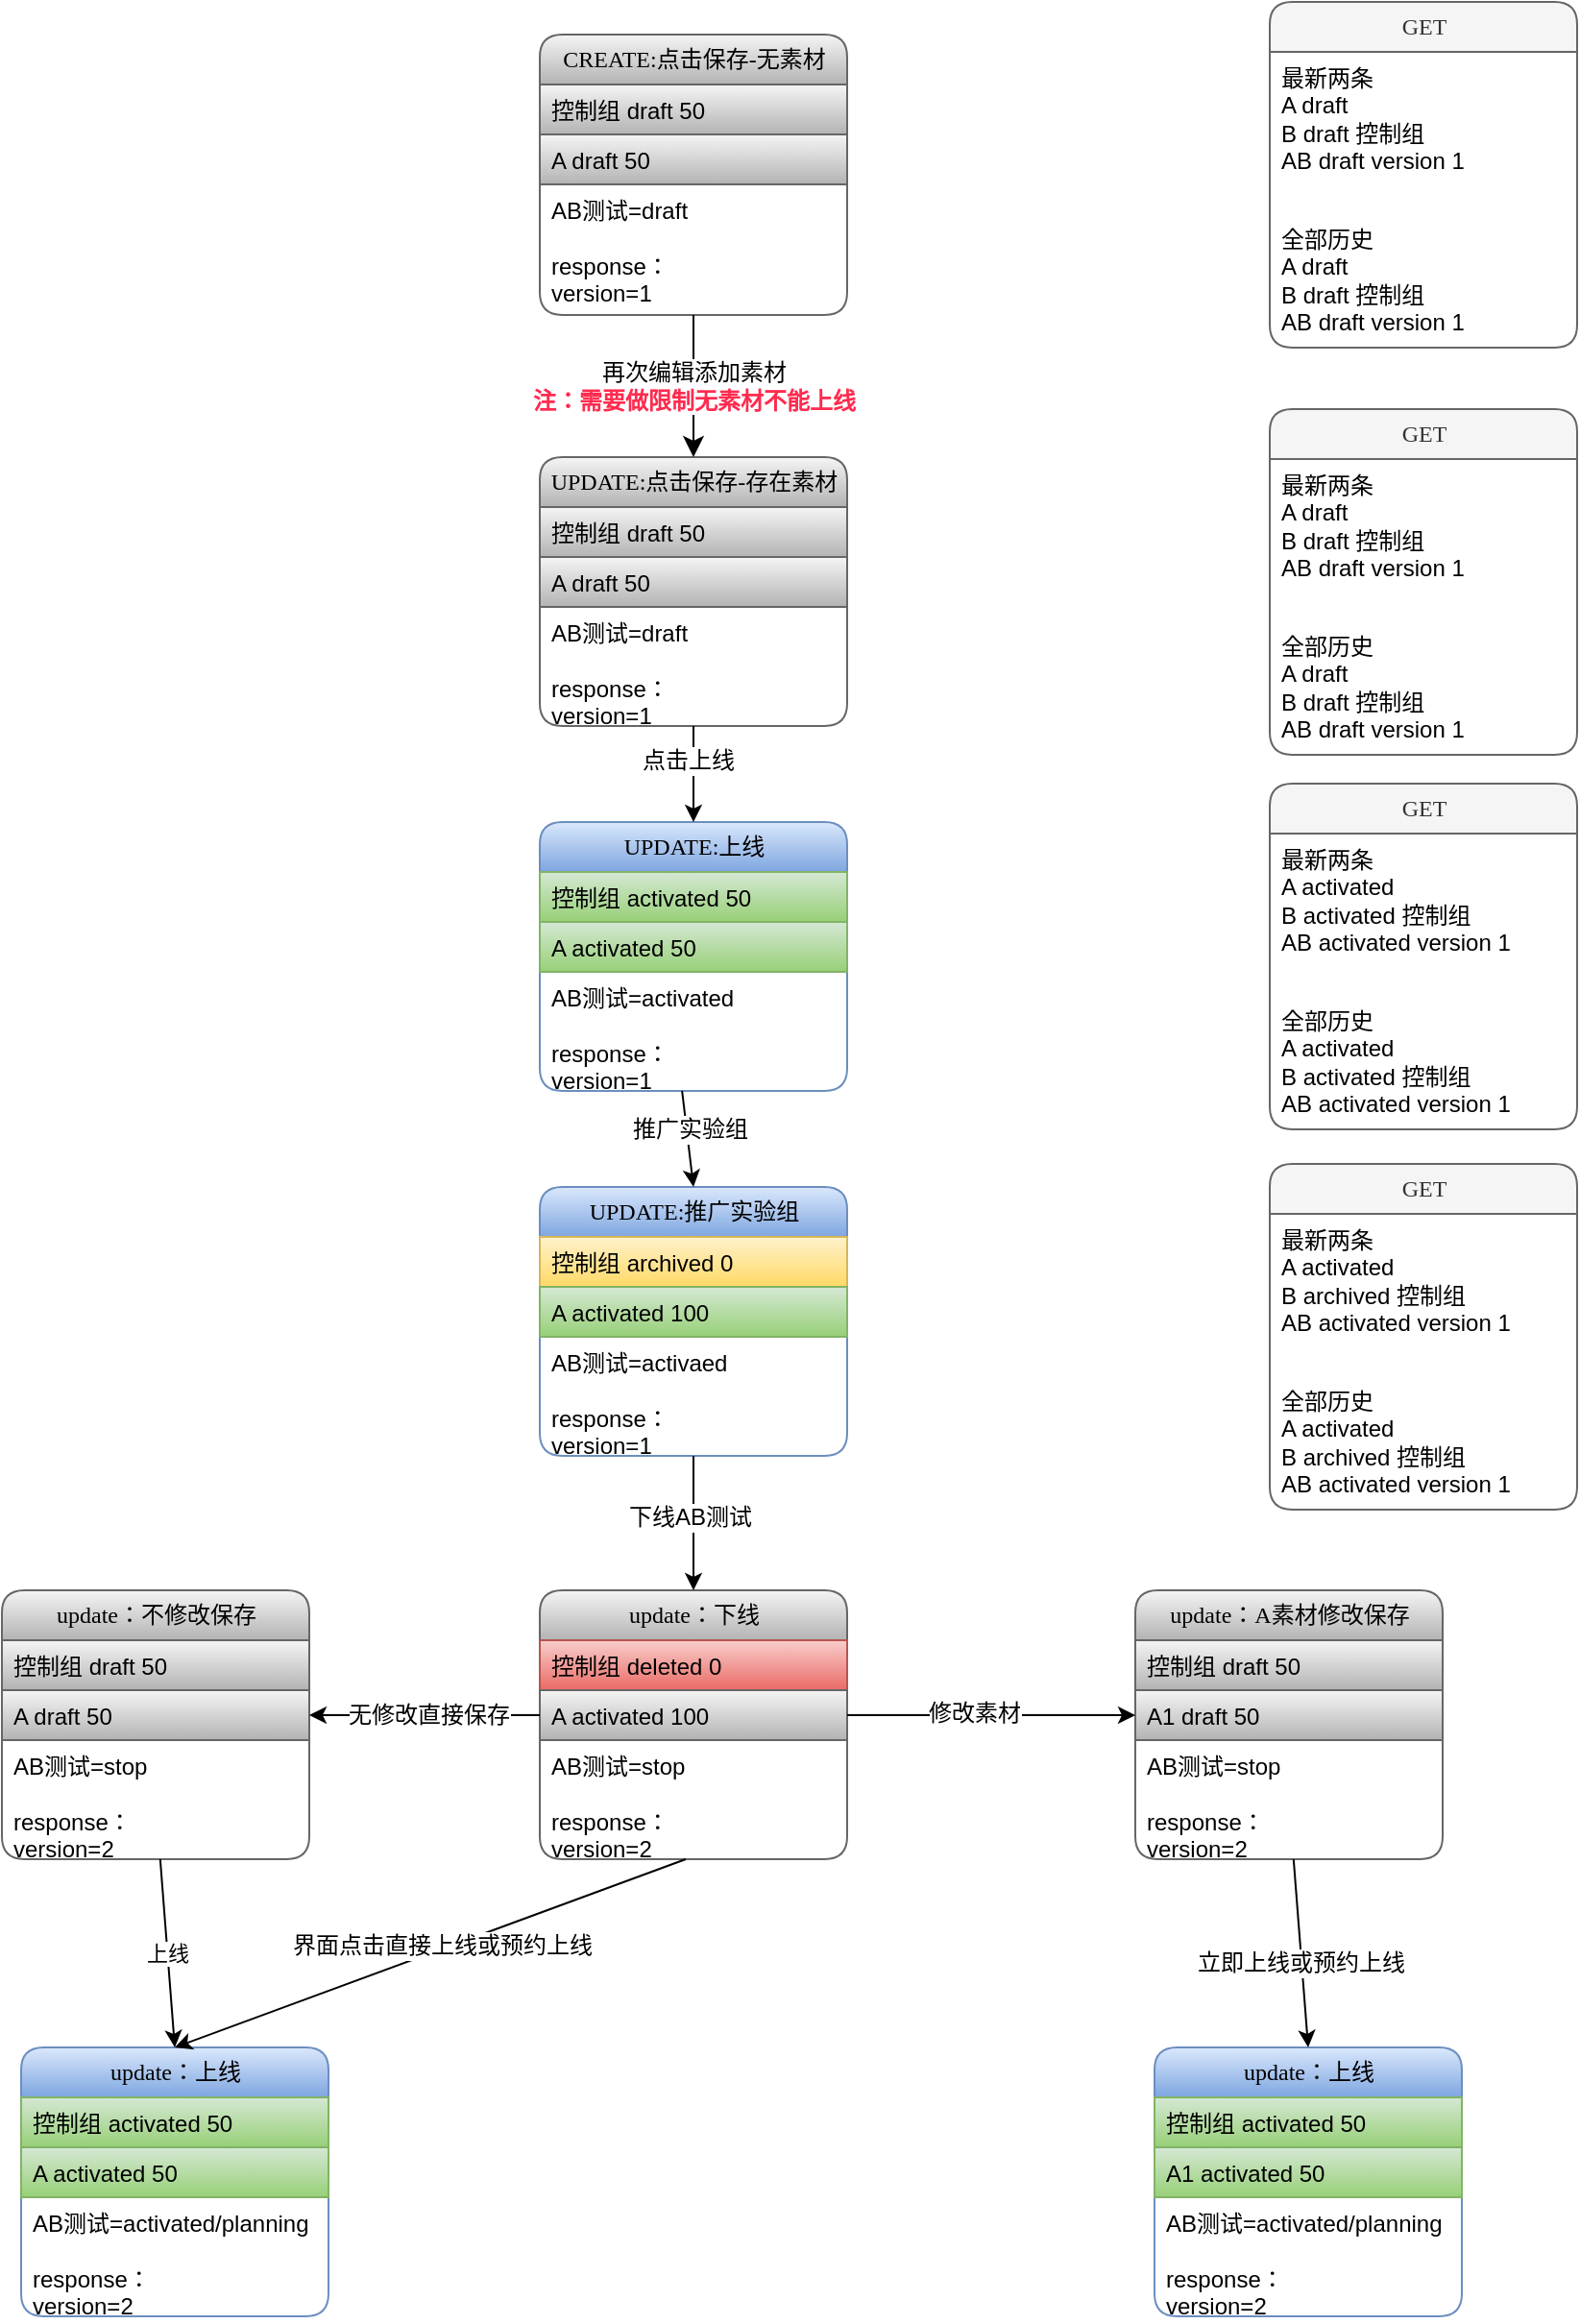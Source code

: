 <mxfile version="12.1.0" type="github" pages="1"><diagram id="dG-6lN5wBPqIqs45pC5l" name="第 1 页"><mxGraphModel dx="3084" dy="908" grid="1" gridSize="10" guides="1" tooltips="1" connect="1" arrows="1" fold="1" page="1" pageScale="1" pageWidth="1169" pageHeight="827" math="0" shadow="0"><root><mxCell id="0"/><mxCell id="1" parent="0"/><mxCell id="S4Q_nISU_pHvnLgIS2j8-1" value="CREATE:点击保存-无素材" style="swimlane;html=1;fontStyle=0;childLayout=stackLayout;horizontal=1;startSize=26;fillColor=#f5f5f5;horizontalStack=0;resizeParent=1;resizeLast=0;collapsible=1;marginBottom=0;swimlaneFillColor=#ffffff;align=center;rounded=1;shadow=0;comic=0;labelBackgroundColor=none;strokeColor=#666666;strokeWidth=1;fontFamily=Verdana;fontSize=12;gradientColor=#b3b3b3;" vertex="1" parent="1"><mxGeometry x="260" y="30" width="160" height="146" as="geometry"/></mxCell><mxCell id="S4Q_nISU_pHvnLgIS2j8-2" value="控制组 draft 50&amp;nbsp;" style="text;html=1;strokeColor=#666666;fillColor=#f5f5f5;spacingLeft=4;spacingRight=4;whiteSpace=wrap;overflow=hidden;rotatable=0;points=[[0,0.5],[1,0.5]];portConstraint=eastwest;gradientColor=#b3b3b3;" vertex="1" parent="S4Q_nISU_pHvnLgIS2j8-1"><mxGeometry y="26" width="160" height="26" as="geometry"/></mxCell><mxCell id="S4Q_nISU_pHvnLgIS2j8-3" value="A draft 50" style="text;html=1;strokeColor=#666666;fillColor=#f5f5f5;spacingLeft=4;spacingRight=4;whiteSpace=wrap;overflow=hidden;rotatable=0;points=[[0,0.5],[1,0.5]];portConstraint=eastwest;gradientColor=#b3b3b3;" vertex="1" parent="S4Q_nISU_pHvnLgIS2j8-1"><mxGeometry y="52" width="160" height="26" as="geometry"/></mxCell><mxCell id="S4Q_nISU_pHvnLgIS2j8-4" value="AB测试=draft&lt;br&gt;&lt;br&gt;response：&lt;br&gt;version=1" style="text;html=1;strokeColor=none;fillColor=none;spacingLeft=4;spacingRight=4;whiteSpace=wrap;overflow=hidden;rotatable=0;points=[[0,0.5],[1,0.5]];portConstraint=eastwest;" vertex="1" parent="S4Q_nISU_pHvnLgIS2j8-1"><mxGeometry y="78" width="160" height="62" as="geometry"/></mxCell><mxCell id="S4Q_nISU_pHvnLgIS2j8-5" value="UPDATE:点击保存-存在素材" style="swimlane;html=1;fontStyle=0;childLayout=stackLayout;horizontal=1;startSize=26;fillColor=#f5f5f5;horizontalStack=0;resizeParent=1;resizeLast=0;collapsible=1;marginBottom=0;swimlaneFillColor=#ffffff;align=center;rounded=1;shadow=0;comic=0;labelBackgroundColor=none;strokeColor=#666666;strokeWidth=1;fontFamily=Verdana;fontSize=12;gradientColor=#b3b3b3;" vertex="1" parent="1"><mxGeometry x="260" y="250" width="160" height="140" as="geometry"/></mxCell><mxCell id="S4Q_nISU_pHvnLgIS2j8-6" value="控制组 draft 50" style="text;html=1;strokeColor=#666666;fillColor=#f5f5f5;spacingLeft=4;spacingRight=4;whiteSpace=wrap;overflow=hidden;rotatable=0;points=[[0,0.5],[1,0.5]];portConstraint=eastwest;gradientColor=#b3b3b3;" vertex="1" parent="S4Q_nISU_pHvnLgIS2j8-5"><mxGeometry y="26" width="160" height="26" as="geometry"/></mxCell><mxCell id="S4Q_nISU_pHvnLgIS2j8-7" value="A draft 50" style="text;html=1;strokeColor=#666666;fillColor=#f5f5f5;spacingLeft=4;spacingRight=4;whiteSpace=wrap;overflow=hidden;rotatable=0;points=[[0,0.5],[1,0.5]];portConstraint=eastwest;gradientColor=#b3b3b3;" vertex="1" parent="S4Q_nISU_pHvnLgIS2j8-5"><mxGeometry y="52" width="160" height="26" as="geometry"/></mxCell><mxCell id="S4Q_nISU_pHvnLgIS2j8-8" value="AB测试=draft&lt;br&gt;&lt;br&gt;response：&lt;br&gt;version=1" style="text;html=1;strokeColor=none;fillColor=none;spacingLeft=4;spacingRight=4;whiteSpace=wrap;overflow=hidden;rotatable=0;points=[[0,0.5],[1,0.5]];portConstraint=eastwest;" vertex="1" parent="S4Q_nISU_pHvnLgIS2j8-5"><mxGeometry y="78" width="160" height="62" as="geometry"/></mxCell><mxCell id="S4Q_nISU_pHvnLgIS2j8-9" value="UPDATE:上线" style="swimlane;html=1;fontStyle=0;childLayout=stackLayout;horizontal=1;startSize=26;fillColor=#dae8fc;horizontalStack=0;resizeParent=1;resizeLast=0;collapsible=1;marginBottom=0;swimlaneFillColor=#ffffff;align=center;rounded=1;shadow=0;comic=0;labelBackgroundColor=none;strokeColor=#6c8ebf;strokeWidth=1;fontFamily=Verdana;fontSize=12;gradientColor=#7ea6e0;" vertex="1" parent="1"><mxGeometry x="260" y="440" width="160" height="140" as="geometry"/></mxCell><mxCell id="S4Q_nISU_pHvnLgIS2j8-10" value="控制组 activated 50" style="text;html=1;strokeColor=#82b366;fillColor=#d5e8d4;spacingLeft=4;spacingRight=4;whiteSpace=wrap;overflow=hidden;rotatable=0;points=[[0,0.5],[1,0.5]];portConstraint=eastwest;gradientColor=#97d077;" vertex="1" parent="S4Q_nISU_pHvnLgIS2j8-9"><mxGeometry y="26" width="160" height="26" as="geometry"/></mxCell><mxCell id="S4Q_nISU_pHvnLgIS2j8-11" value="A activated 50" style="text;html=1;strokeColor=#82b366;fillColor=#d5e8d4;spacingLeft=4;spacingRight=4;whiteSpace=wrap;overflow=hidden;rotatable=0;points=[[0,0.5],[1,0.5]];portConstraint=eastwest;gradientColor=#97d077;" vertex="1" parent="S4Q_nISU_pHvnLgIS2j8-9"><mxGeometry y="52" width="160" height="26" as="geometry"/></mxCell><mxCell id="S4Q_nISU_pHvnLgIS2j8-12" value="AB测试=activated&lt;br&gt;&lt;br&gt;response：&lt;br&gt;version=1" style="text;html=1;strokeColor=none;fillColor=none;spacingLeft=4;spacingRight=4;whiteSpace=wrap;overflow=hidden;rotatable=0;points=[[0,0.5],[1,0.5]];portConstraint=eastwest;" vertex="1" parent="S4Q_nISU_pHvnLgIS2j8-9"><mxGeometry y="78" width="160" height="62" as="geometry"/></mxCell><mxCell id="S4Q_nISU_pHvnLgIS2j8-13" style="edgeStyle=orthogonalEdgeStyle;html=1;labelBackgroundColor=none;startFill=0;startSize=8;endFill=1;endSize=8;fontFamily=Verdana;fontSize=12;" edge="1" parent="1" source="S4Q_nISU_pHvnLgIS2j8-1" target="S4Q_nISU_pHvnLgIS2j8-5"><mxGeometry relative="1" as="geometry"/></mxCell><mxCell id="S4Q_nISU_pHvnLgIS2j8-14" value="再次编辑添加素材&lt;br&gt;&lt;b&gt;&lt;font color=&quot;#ff2b4f&quot;&gt;注：需要做限制无素材不能上线&lt;/font&gt;&lt;/b&gt;" style="text;html=1;resizable=0;points=[];align=center;verticalAlign=middle;labelBackgroundColor=#ffffff;" vertex="1" connectable="0" parent="S4Q_nISU_pHvnLgIS2j8-13"><mxGeometry x="-0.02" relative="1" as="geometry"><mxPoint as="offset"/></mxGeometry></mxCell><mxCell id="S4Q_nISU_pHvnLgIS2j8-15" value="" style="endArrow=classic;html=1;entryX=0.5;entryY=0;entryDx=0;entryDy=0;" edge="1" parent="1" source="S4Q_nISU_pHvnLgIS2j8-8" target="S4Q_nISU_pHvnLgIS2j8-9"><mxGeometry width="50" height="50" relative="1" as="geometry"><mxPoint x="240" y="393" as="sourcePoint"/><mxPoint x="210" y="670" as="targetPoint"/></mxGeometry></mxCell><mxCell id="S4Q_nISU_pHvnLgIS2j8-16" value="点击上线" style="text;html=1;resizable=0;points=[];align=center;verticalAlign=middle;labelBackgroundColor=#ffffff;" vertex="1" connectable="0" parent="S4Q_nISU_pHvnLgIS2j8-15"><mxGeometry x="-0.277" y="-3" relative="1" as="geometry"><mxPoint as="offset"/></mxGeometry></mxCell><mxCell id="S4Q_nISU_pHvnLgIS2j8-17" value="UPDATE:推广实验组" style="swimlane;html=1;fontStyle=0;childLayout=stackLayout;horizontal=1;startSize=26;fillColor=#dae8fc;horizontalStack=0;resizeParent=1;resizeLast=0;collapsible=1;marginBottom=0;swimlaneFillColor=#ffffff;align=center;rounded=1;shadow=0;comic=0;labelBackgroundColor=none;strokeColor=#6c8ebf;strokeWidth=1;fontFamily=Verdana;fontSize=12;gradientColor=#7ea6e0;" vertex="1" parent="1"><mxGeometry x="260" y="630" width="160" height="140" as="geometry"/></mxCell><mxCell id="S4Q_nISU_pHvnLgIS2j8-18" value="控制组 archived 0" style="text;html=1;strokeColor=#d6b656;fillColor=#fff2cc;spacingLeft=4;spacingRight=4;whiteSpace=wrap;overflow=hidden;rotatable=0;points=[[0,0.5],[1,0.5]];portConstraint=eastwest;gradientColor=#ffd966;" vertex="1" parent="S4Q_nISU_pHvnLgIS2j8-17"><mxGeometry y="26" width="160" height="26" as="geometry"/></mxCell><mxCell id="S4Q_nISU_pHvnLgIS2j8-19" value="A activated 100" style="text;html=1;strokeColor=#82b366;fillColor=#d5e8d4;spacingLeft=4;spacingRight=4;whiteSpace=wrap;overflow=hidden;rotatable=0;points=[[0,0.5],[1,0.5]];portConstraint=eastwest;gradientColor=#97d077;" vertex="1" parent="S4Q_nISU_pHvnLgIS2j8-17"><mxGeometry y="52" width="160" height="26" as="geometry"/></mxCell><mxCell id="S4Q_nISU_pHvnLgIS2j8-20" value="AB测试=activaed&lt;br&gt;&lt;br&gt;response：&lt;br&gt;version=1" style="text;html=1;strokeColor=none;fillColor=none;spacingLeft=4;spacingRight=4;whiteSpace=wrap;overflow=hidden;rotatable=0;points=[[0,0.5],[1,0.5]];portConstraint=eastwest;" vertex="1" parent="S4Q_nISU_pHvnLgIS2j8-17"><mxGeometry y="78" width="160" height="62" as="geometry"/></mxCell><mxCell id="S4Q_nISU_pHvnLgIS2j8-21" value="update：下线" style="swimlane;html=1;fontStyle=0;childLayout=stackLayout;horizontal=1;startSize=26;fillColor=#f5f5f5;horizontalStack=0;resizeParent=1;resizeLast=0;collapsible=1;marginBottom=0;swimlaneFillColor=#ffffff;align=center;rounded=1;shadow=0;comic=0;labelBackgroundColor=none;strokeColor=#666666;strokeWidth=1;fontFamily=Verdana;fontSize=12;gradientColor=#b3b3b3;" vertex="1" parent="1"><mxGeometry x="260" y="840" width="160" height="140" as="geometry"/></mxCell><mxCell id="S4Q_nISU_pHvnLgIS2j8-22" value="控制组 deleted 0" style="text;html=1;strokeColor=#b85450;fillColor=#f8cecc;spacingLeft=4;spacingRight=4;whiteSpace=wrap;overflow=hidden;rotatable=0;points=[[0,0.5],[1,0.5]];portConstraint=eastwest;gradientColor=#ea6b66;" vertex="1" parent="S4Q_nISU_pHvnLgIS2j8-21"><mxGeometry y="26" width="160" height="26" as="geometry"/></mxCell><mxCell id="S4Q_nISU_pHvnLgIS2j8-23" value="A activated 100" style="text;html=1;strokeColor=#666666;fillColor=#f5f5f5;spacingLeft=4;spacingRight=4;whiteSpace=wrap;overflow=hidden;rotatable=0;points=[[0,0.5],[1,0.5]];portConstraint=eastwest;gradientColor=#b3b3b3;" vertex="1" parent="S4Q_nISU_pHvnLgIS2j8-21"><mxGeometry y="52" width="160" height="26" as="geometry"/></mxCell><mxCell id="S4Q_nISU_pHvnLgIS2j8-24" value="AB测试=stop&lt;br&gt;&lt;br&gt;response：&lt;br&gt;version=2" style="text;html=1;strokeColor=none;fillColor=none;spacingLeft=4;spacingRight=4;whiteSpace=wrap;overflow=hidden;rotatable=0;points=[[0,0.5],[1,0.5]];portConstraint=eastwest;" vertex="1" parent="S4Q_nISU_pHvnLgIS2j8-21"><mxGeometry y="78" width="160" height="62" as="geometry"/></mxCell><mxCell id="S4Q_nISU_pHvnLgIS2j8-25" value="update：A素材修改保存" style="swimlane;html=1;fontStyle=0;childLayout=stackLayout;horizontal=1;startSize=26;fillColor=#f5f5f5;horizontalStack=0;resizeParent=1;resizeLast=0;collapsible=1;marginBottom=0;swimlaneFillColor=#ffffff;align=center;rounded=1;shadow=0;comic=0;labelBackgroundColor=none;strokeColor=#666666;strokeWidth=1;fontFamily=Verdana;fontSize=12;gradientColor=#b3b3b3;" vertex="1" parent="1"><mxGeometry x="570" y="840" width="160" height="140" as="geometry"/></mxCell><mxCell id="S4Q_nISU_pHvnLgIS2j8-26" value="控制组 draft 50" style="text;html=1;strokeColor=#666666;fillColor=#f5f5f5;spacingLeft=4;spacingRight=4;whiteSpace=wrap;overflow=hidden;rotatable=0;points=[[0,0.5],[1,0.5]];portConstraint=eastwest;gradientColor=#b3b3b3;" vertex="1" parent="S4Q_nISU_pHvnLgIS2j8-25"><mxGeometry y="26" width="160" height="26" as="geometry"/></mxCell><mxCell id="S4Q_nISU_pHvnLgIS2j8-27" value="A1 draft 50" style="text;html=1;strokeColor=#666666;fillColor=#f5f5f5;spacingLeft=4;spacingRight=4;whiteSpace=wrap;overflow=hidden;rotatable=0;points=[[0,0.5],[1,0.5]];portConstraint=eastwest;gradientColor=#b3b3b3;" vertex="1" parent="S4Q_nISU_pHvnLgIS2j8-25"><mxGeometry y="52" width="160" height="26" as="geometry"/></mxCell><mxCell id="S4Q_nISU_pHvnLgIS2j8-28" value="AB测试=stop&lt;br&gt;&lt;br&gt;response：&lt;br&gt;version=2" style="text;html=1;strokeColor=none;fillColor=none;spacingLeft=4;spacingRight=4;whiteSpace=wrap;overflow=hidden;rotatable=0;points=[[0,0.5],[1,0.5]];portConstraint=eastwest;" vertex="1" parent="S4Q_nISU_pHvnLgIS2j8-25"><mxGeometry y="78" width="160" height="62" as="geometry"/></mxCell><mxCell id="S4Q_nISU_pHvnLgIS2j8-29" value="update：不修改保存" style="swimlane;html=1;fontStyle=0;childLayout=stackLayout;horizontal=1;startSize=26;fillColor=#f5f5f5;horizontalStack=0;resizeParent=1;resizeLast=0;collapsible=1;marginBottom=0;swimlaneFillColor=#ffffff;align=center;rounded=1;shadow=0;comic=0;labelBackgroundColor=none;strokeColor=#666666;strokeWidth=1;fontFamily=Verdana;fontSize=12;gradientColor=#b3b3b3;" vertex="1" parent="1"><mxGeometry x="-20" y="840" width="160" height="140" as="geometry"/></mxCell><mxCell id="S4Q_nISU_pHvnLgIS2j8-30" value="控制组 draft 50" style="text;html=1;strokeColor=#666666;fillColor=#f5f5f5;spacingLeft=4;spacingRight=4;whiteSpace=wrap;overflow=hidden;rotatable=0;points=[[0,0.5],[1,0.5]];portConstraint=eastwest;gradientColor=#b3b3b3;" vertex="1" parent="S4Q_nISU_pHvnLgIS2j8-29"><mxGeometry y="26" width="160" height="26" as="geometry"/></mxCell><mxCell id="S4Q_nISU_pHvnLgIS2j8-31" value="A draft 50" style="text;html=1;strokeColor=#666666;fillColor=#f5f5f5;spacingLeft=4;spacingRight=4;whiteSpace=wrap;overflow=hidden;rotatable=0;points=[[0,0.5],[1,0.5]];portConstraint=eastwest;gradientColor=#b3b3b3;" vertex="1" parent="S4Q_nISU_pHvnLgIS2j8-29"><mxGeometry y="52" width="160" height="26" as="geometry"/></mxCell><mxCell id="S4Q_nISU_pHvnLgIS2j8-32" value="AB测试=stop&lt;br&gt;&lt;br&gt;response：&lt;br&gt;version=2" style="text;html=1;strokeColor=none;fillColor=none;spacingLeft=4;spacingRight=4;whiteSpace=wrap;overflow=hidden;rotatable=0;points=[[0,0.5],[1,0.5]];portConstraint=eastwest;" vertex="1" parent="S4Q_nISU_pHvnLgIS2j8-29"><mxGeometry y="78" width="160" height="62" as="geometry"/></mxCell><mxCell id="S4Q_nISU_pHvnLgIS2j8-33" value="update：上线" style="swimlane;html=1;fontStyle=0;childLayout=stackLayout;horizontal=1;startSize=26;fillColor=#dae8fc;horizontalStack=0;resizeParent=1;resizeLast=0;collapsible=1;marginBottom=0;swimlaneFillColor=#ffffff;align=center;rounded=1;shadow=0;comic=0;labelBackgroundColor=none;strokeColor=#6c8ebf;strokeWidth=1;fontFamily=Verdana;fontSize=12;gradientColor=#7ea6e0;" vertex="1" parent="1"><mxGeometry x="-10" y="1078" width="160" height="140" as="geometry"/></mxCell><mxCell id="S4Q_nISU_pHvnLgIS2j8-34" value="控制组 activated 50" style="text;html=1;strokeColor=#82b366;fillColor=#d5e8d4;spacingLeft=4;spacingRight=4;whiteSpace=wrap;overflow=hidden;rotatable=0;points=[[0,0.5],[1,0.5]];portConstraint=eastwest;gradientColor=#97d077;" vertex="1" parent="S4Q_nISU_pHvnLgIS2j8-33"><mxGeometry y="26" width="160" height="26" as="geometry"/></mxCell><mxCell id="S4Q_nISU_pHvnLgIS2j8-35" value="A activated 50" style="text;html=1;strokeColor=#82b366;fillColor=#d5e8d4;spacingLeft=4;spacingRight=4;whiteSpace=wrap;overflow=hidden;rotatable=0;points=[[0,0.5],[1,0.5]];portConstraint=eastwest;gradientColor=#97d077;" vertex="1" parent="S4Q_nISU_pHvnLgIS2j8-33"><mxGeometry y="52" width="160" height="26" as="geometry"/></mxCell><mxCell id="S4Q_nISU_pHvnLgIS2j8-36" value="AB测试=activated/planning&lt;br&gt;&lt;br&gt;response：&lt;br&gt;version=2" style="text;html=1;strokeColor=none;fillColor=none;spacingLeft=4;spacingRight=4;whiteSpace=wrap;overflow=hidden;rotatable=0;points=[[0,0.5],[1,0.5]];portConstraint=eastwest;" vertex="1" parent="S4Q_nISU_pHvnLgIS2j8-33"><mxGeometry y="78" width="160" height="62" as="geometry"/></mxCell><mxCell id="S4Q_nISU_pHvnLgIS2j8-37" value="update：上线" style="swimlane;html=1;fontStyle=0;childLayout=stackLayout;horizontal=1;startSize=26;fillColor=#dae8fc;horizontalStack=0;resizeParent=1;resizeLast=0;collapsible=1;marginBottom=0;swimlaneFillColor=#ffffff;align=center;rounded=1;shadow=0;comic=0;labelBackgroundColor=none;strokeColor=#6c8ebf;strokeWidth=1;fontFamily=Verdana;fontSize=12;gradientColor=#7ea6e0;" vertex="1" parent="1"><mxGeometry x="580" y="1078" width="160" height="140" as="geometry"/></mxCell><mxCell id="S4Q_nISU_pHvnLgIS2j8-38" value="控制组 activated 50" style="text;html=1;strokeColor=#82b366;fillColor=#d5e8d4;spacingLeft=4;spacingRight=4;whiteSpace=wrap;overflow=hidden;rotatable=0;points=[[0,0.5],[1,0.5]];portConstraint=eastwest;gradientColor=#97d077;" vertex="1" parent="S4Q_nISU_pHvnLgIS2j8-37"><mxGeometry y="26" width="160" height="26" as="geometry"/></mxCell><mxCell id="S4Q_nISU_pHvnLgIS2j8-39" value="A1 activated 50" style="text;html=1;strokeColor=#82b366;fillColor=#d5e8d4;spacingLeft=4;spacingRight=4;whiteSpace=wrap;overflow=hidden;rotatable=0;points=[[0,0.5],[1,0.5]];portConstraint=eastwest;gradientColor=#97d077;" vertex="1" parent="S4Q_nISU_pHvnLgIS2j8-37"><mxGeometry y="52" width="160" height="26" as="geometry"/></mxCell><mxCell id="S4Q_nISU_pHvnLgIS2j8-40" value="AB测试=activated/planning&lt;br&gt;&lt;br&gt;response：&lt;br&gt;version=2" style="text;html=1;strokeColor=none;fillColor=none;spacingLeft=4;spacingRight=4;whiteSpace=wrap;overflow=hidden;rotatable=0;points=[[0,0.5],[1,0.5]];portConstraint=eastwest;" vertex="1" parent="S4Q_nISU_pHvnLgIS2j8-37"><mxGeometry y="78" width="160" height="62" as="geometry"/></mxCell><mxCell id="S4Q_nISU_pHvnLgIS2j8-41" value="" style="endArrow=classic;html=1;entryX=0.5;entryY=0;entryDx=0;entryDy=0;exitX=0.463;exitY=1;exitDx=0;exitDy=0;exitPerimeter=0;" edge="1" parent="1" source="S4Q_nISU_pHvnLgIS2j8-12" target="S4Q_nISU_pHvnLgIS2j8-17"><mxGeometry width="50" height="50" relative="1" as="geometry"><mxPoint x="290" y="630" as="sourcePoint"/><mxPoint x="340" y="580" as="targetPoint"/></mxGeometry></mxCell><mxCell id="S4Q_nISU_pHvnLgIS2j8-42" value="推广实验组" style="text;html=1;resizable=0;points=[];align=center;verticalAlign=middle;labelBackgroundColor=#ffffff;" vertex="1" connectable="0" parent="S4Q_nISU_pHvnLgIS2j8-41"><mxGeometry x="-0.197" y="1" relative="1" as="geometry"><mxPoint as="offset"/></mxGeometry></mxCell><mxCell id="S4Q_nISU_pHvnLgIS2j8-43" value="" style="endArrow=classic;html=1;entryX=0.5;entryY=0;entryDx=0;entryDy=0;" edge="1" parent="1" source="S4Q_nISU_pHvnLgIS2j8-20" target="S4Q_nISU_pHvnLgIS2j8-21"><mxGeometry width="50" height="50" relative="1" as="geometry"><mxPoint x="290" y="830" as="sourcePoint"/><mxPoint x="340" y="780" as="targetPoint"/></mxGeometry></mxCell><mxCell id="S4Q_nISU_pHvnLgIS2j8-44" value="下线AB测试" style="text;html=1;resizable=0;points=[];align=center;verticalAlign=middle;labelBackgroundColor=#ffffff;" vertex="1" connectable="0" parent="S4Q_nISU_pHvnLgIS2j8-43"><mxGeometry x="-0.086" y="-2" relative="1" as="geometry"><mxPoint as="offset"/></mxGeometry></mxCell><mxCell id="S4Q_nISU_pHvnLgIS2j8-45" value="" style="endArrow=classic;html=1;entryX=1;entryY=0.5;entryDx=0;entryDy=0;exitX=0;exitY=0.5;exitDx=0;exitDy=0;" edge="1" parent="1" source="S4Q_nISU_pHvnLgIS2j8-23" target="S4Q_nISU_pHvnLgIS2j8-31"><mxGeometry width="50" height="50" relative="1" as="geometry"><mxPoint x="180" y="949" as="sourcePoint"/><mxPoint x="230" y="899" as="targetPoint"/></mxGeometry></mxCell><mxCell id="S4Q_nISU_pHvnLgIS2j8-46" value="无修改直接保存" style="text;html=1;resizable=0;points=[];align=center;verticalAlign=middle;labelBackgroundColor=#ffffff;" vertex="1" connectable="0" parent="S4Q_nISU_pHvnLgIS2j8-45"><mxGeometry x="-0.033" relative="1" as="geometry"><mxPoint as="offset"/></mxGeometry></mxCell><mxCell id="S4Q_nISU_pHvnLgIS2j8-47" value="上线" style="endArrow=classic;html=1;entryX=0.5;entryY=0;entryDx=0;entryDy=0;" edge="1" parent="1" source="S4Q_nISU_pHvnLgIS2j8-32" target="S4Q_nISU_pHvnLgIS2j8-33"><mxGeometry width="50" height="50" relative="1" as="geometry"><mxPoint x="-20" y="1290" as="sourcePoint"/><mxPoint x="30" y="1240" as="targetPoint"/></mxGeometry></mxCell><mxCell id="S4Q_nISU_pHvnLgIS2j8-48" value="" style="endArrow=classic;html=1;entryX=0.5;entryY=0;entryDx=0;entryDy=0;exitX=0.475;exitY=1;exitDx=0;exitDy=0;exitPerimeter=0;" edge="1" parent="1" source="S4Q_nISU_pHvnLgIS2j8-24" target="S4Q_nISU_pHvnLgIS2j8-33"><mxGeometry width="50" height="50" relative="1" as="geometry"><mxPoint x="-20" y="1290" as="sourcePoint"/><mxPoint x="30" y="1240" as="targetPoint"/></mxGeometry></mxCell><mxCell id="S4Q_nISU_pHvnLgIS2j8-49" value="界面点击直接上线或预约上线" style="text;html=1;resizable=0;points=[];align=center;verticalAlign=middle;labelBackgroundColor=#ffffff;" vertex="1" connectable="0" parent="S4Q_nISU_pHvnLgIS2j8-48"><mxGeometry x="-0.059" y="-2" relative="1" as="geometry"><mxPoint x="-1" as="offset"/></mxGeometry></mxCell><mxCell id="S4Q_nISU_pHvnLgIS2j8-50" value="" style="endArrow=classic;html=1;entryX=0;entryY=0.5;entryDx=0;entryDy=0;" edge="1" parent="1" source="S4Q_nISU_pHvnLgIS2j8-23" target="S4Q_nISU_pHvnLgIS2j8-27"><mxGeometry width="50" height="50" relative="1" as="geometry"><mxPoint x="460" y="930" as="sourcePoint"/><mxPoint x="510" y="880" as="targetPoint"/></mxGeometry></mxCell><mxCell id="S4Q_nISU_pHvnLgIS2j8-51" value="修改素材" style="text;html=1;resizable=0;points=[];align=center;verticalAlign=middle;labelBackgroundColor=#ffffff;" vertex="1" connectable="0" parent="S4Q_nISU_pHvnLgIS2j8-50"><mxGeometry x="-0.12" y="1" relative="1" as="geometry"><mxPoint as="offset"/></mxGeometry></mxCell><mxCell id="S4Q_nISU_pHvnLgIS2j8-52" value="" style="endArrow=classic;html=1;entryX=0.5;entryY=0;entryDx=0;entryDy=0;" edge="1" parent="1" source="S4Q_nISU_pHvnLgIS2j8-28" target="S4Q_nISU_pHvnLgIS2j8-37"><mxGeometry width="50" height="50" relative="1" as="geometry"><mxPoint x="-20" y="1290" as="sourcePoint"/><mxPoint x="30" y="1240" as="targetPoint"/></mxGeometry></mxCell><mxCell id="S4Q_nISU_pHvnLgIS2j8-53" value="立即上线或预约上线" style="text;html=1;resizable=0;points=[];align=center;verticalAlign=middle;labelBackgroundColor=#ffffff;" vertex="1" connectable="0" parent="S4Q_nISU_pHvnLgIS2j8-52"><mxGeometry x="0.101" y="-1" relative="1" as="geometry"><mxPoint as="offset"/></mxGeometry></mxCell><mxCell id="S4Q_nISU_pHvnLgIS2j8-54" value="GET" style="swimlane;html=1;fontStyle=0;childLayout=stackLayout;horizontal=1;startSize=26;fillColor=#f5f5f5;horizontalStack=0;resizeParent=1;resizeLast=0;collapsible=1;marginBottom=0;swimlaneFillColor=#ffffff;align=center;rounded=1;shadow=0;comic=0;labelBackgroundColor=none;strokeColor=#666666;strokeWidth=1;fontFamily=Verdana;fontSize=12;fontColor=#333333;" vertex="1" parent="1"><mxGeometry x="640" y="13" width="160" height="180" as="geometry"/></mxCell><mxCell id="S4Q_nISU_pHvnLgIS2j8-55" value="最新两条&lt;br&gt;A draft&lt;br&gt;B draft 控制组&lt;br&gt;AB draft version 1" style="text;html=1;strokeColor=none;fillColor=none;spacingLeft=4;spacingRight=4;whiteSpace=wrap;overflow=hidden;rotatable=0;points=[[0,0.5],[1,0.5]];portConstraint=eastwest;" vertex="1" parent="S4Q_nISU_pHvnLgIS2j8-54"><mxGeometry y="26" width="160" height="84" as="geometry"/></mxCell><mxCell id="S4Q_nISU_pHvnLgIS2j8-56" value="全部历史&lt;br&gt;A draft&lt;br&gt;B draft 控制组&lt;br&gt;AB draft version 1" style="text;html=1;strokeColor=none;fillColor=none;spacingLeft=4;spacingRight=4;whiteSpace=wrap;overflow=hidden;rotatable=0;points=[[0,0.5],[1,0.5]];portConstraint=eastwest;" vertex="1" parent="S4Q_nISU_pHvnLgIS2j8-54"><mxGeometry y="110" width="160" height="70" as="geometry"/></mxCell><mxCell id="S4Q_nISU_pHvnLgIS2j8-57" value="GET" style="swimlane;html=1;fontStyle=0;childLayout=stackLayout;horizontal=1;startSize=26;fillColor=#f5f5f5;horizontalStack=0;resizeParent=1;resizeLast=0;collapsible=1;marginBottom=0;swimlaneFillColor=#ffffff;align=center;rounded=1;shadow=0;comic=0;labelBackgroundColor=none;strokeColor=#666666;strokeWidth=1;fontFamily=Verdana;fontSize=12;fontColor=#333333;" vertex="1" parent="1"><mxGeometry x="640" y="225" width="160" height="180" as="geometry"/></mxCell><mxCell id="S4Q_nISU_pHvnLgIS2j8-58" value="最新两条&lt;br&gt;A draft&lt;br&gt;B draft 控制组&lt;br&gt;AB draft version 1" style="text;html=1;strokeColor=none;fillColor=none;spacingLeft=4;spacingRight=4;whiteSpace=wrap;overflow=hidden;rotatable=0;points=[[0,0.5],[1,0.5]];portConstraint=eastwest;" vertex="1" parent="S4Q_nISU_pHvnLgIS2j8-57"><mxGeometry y="26" width="160" height="84" as="geometry"/></mxCell><mxCell id="S4Q_nISU_pHvnLgIS2j8-59" value="全部历史&lt;br&gt;A draft&lt;br&gt;B draft 控制组&lt;br&gt;AB draft version 1" style="text;html=1;strokeColor=none;fillColor=none;spacingLeft=4;spacingRight=4;whiteSpace=wrap;overflow=hidden;rotatable=0;points=[[0,0.5],[1,0.5]];portConstraint=eastwest;" vertex="1" parent="S4Q_nISU_pHvnLgIS2j8-57"><mxGeometry y="110" width="160" height="70" as="geometry"/></mxCell><mxCell id="S4Q_nISU_pHvnLgIS2j8-60" value="GET" style="swimlane;html=1;fontStyle=0;childLayout=stackLayout;horizontal=1;startSize=26;fillColor=#f5f5f5;horizontalStack=0;resizeParent=1;resizeLast=0;collapsible=1;marginBottom=0;swimlaneFillColor=#ffffff;align=center;rounded=1;shadow=0;comic=0;labelBackgroundColor=none;strokeColor=#666666;strokeWidth=1;fontFamily=Verdana;fontSize=12;fontColor=#333333;" vertex="1" parent="1"><mxGeometry x="640" y="420" width="160" height="180" as="geometry"/></mxCell><mxCell id="S4Q_nISU_pHvnLgIS2j8-61" value="最新两条&lt;br&gt;A activated&lt;br&gt;B activated 控制组&lt;br&gt;AB activated version 1" style="text;html=1;strokeColor=none;fillColor=none;spacingLeft=4;spacingRight=4;whiteSpace=wrap;overflow=hidden;rotatable=0;points=[[0,0.5],[1,0.5]];portConstraint=eastwest;" vertex="1" parent="S4Q_nISU_pHvnLgIS2j8-60"><mxGeometry y="26" width="160" height="84" as="geometry"/></mxCell><mxCell id="S4Q_nISU_pHvnLgIS2j8-62" value="全部历史&lt;br&gt;A activated&lt;br&gt;B activated 控制组&lt;br&gt;AB activated version 1" style="text;html=1;strokeColor=none;fillColor=none;spacingLeft=4;spacingRight=4;whiteSpace=wrap;overflow=hidden;rotatable=0;points=[[0,0.5],[1,0.5]];portConstraint=eastwest;" vertex="1" parent="S4Q_nISU_pHvnLgIS2j8-60"><mxGeometry y="110" width="160" height="70" as="geometry"/></mxCell><mxCell id="S4Q_nISU_pHvnLgIS2j8-63" value="GET" style="swimlane;html=1;fontStyle=0;childLayout=stackLayout;horizontal=1;startSize=26;fillColor=#f5f5f5;horizontalStack=0;resizeParent=1;resizeLast=0;collapsible=1;marginBottom=0;swimlaneFillColor=#ffffff;align=center;rounded=1;shadow=0;comic=0;labelBackgroundColor=none;strokeColor=#666666;strokeWidth=1;fontFamily=Verdana;fontSize=12;fontColor=#333333;" vertex="1" parent="1"><mxGeometry x="640" y="618" width="160" height="180" as="geometry"/></mxCell><mxCell id="S4Q_nISU_pHvnLgIS2j8-64" value="最新两条&lt;br&gt;A activated&lt;br&gt;B archived 控制组&lt;br&gt;AB activated version 1" style="text;html=1;strokeColor=none;fillColor=none;spacingLeft=4;spacingRight=4;whiteSpace=wrap;overflow=hidden;rotatable=0;points=[[0,0.5],[1,0.5]];portConstraint=eastwest;" vertex="1" parent="S4Q_nISU_pHvnLgIS2j8-63"><mxGeometry y="26" width="160" height="84" as="geometry"/></mxCell><mxCell id="S4Q_nISU_pHvnLgIS2j8-65" value="全部历史&lt;br&gt;A activated&lt;br&gt;B archived 控制组&lt;br&gt;AB activated version 1" style="text;html=1;strokeColor=none;fillColor=none;spacingLeft=4;spacingRight=4;whiteSpace=wrap;overflow=hidden;rotatable=0;points=[[0,0.5],[1,0.5]];portConstraint=eastwest;" vertex="1" parent="S4Q_nISU_pHvnLgIS2j8-63"><mxGeometry y="110" width="160" height="70" as="geometry"/></mxCell></root></mxGraphModel></diagram></mxfile>